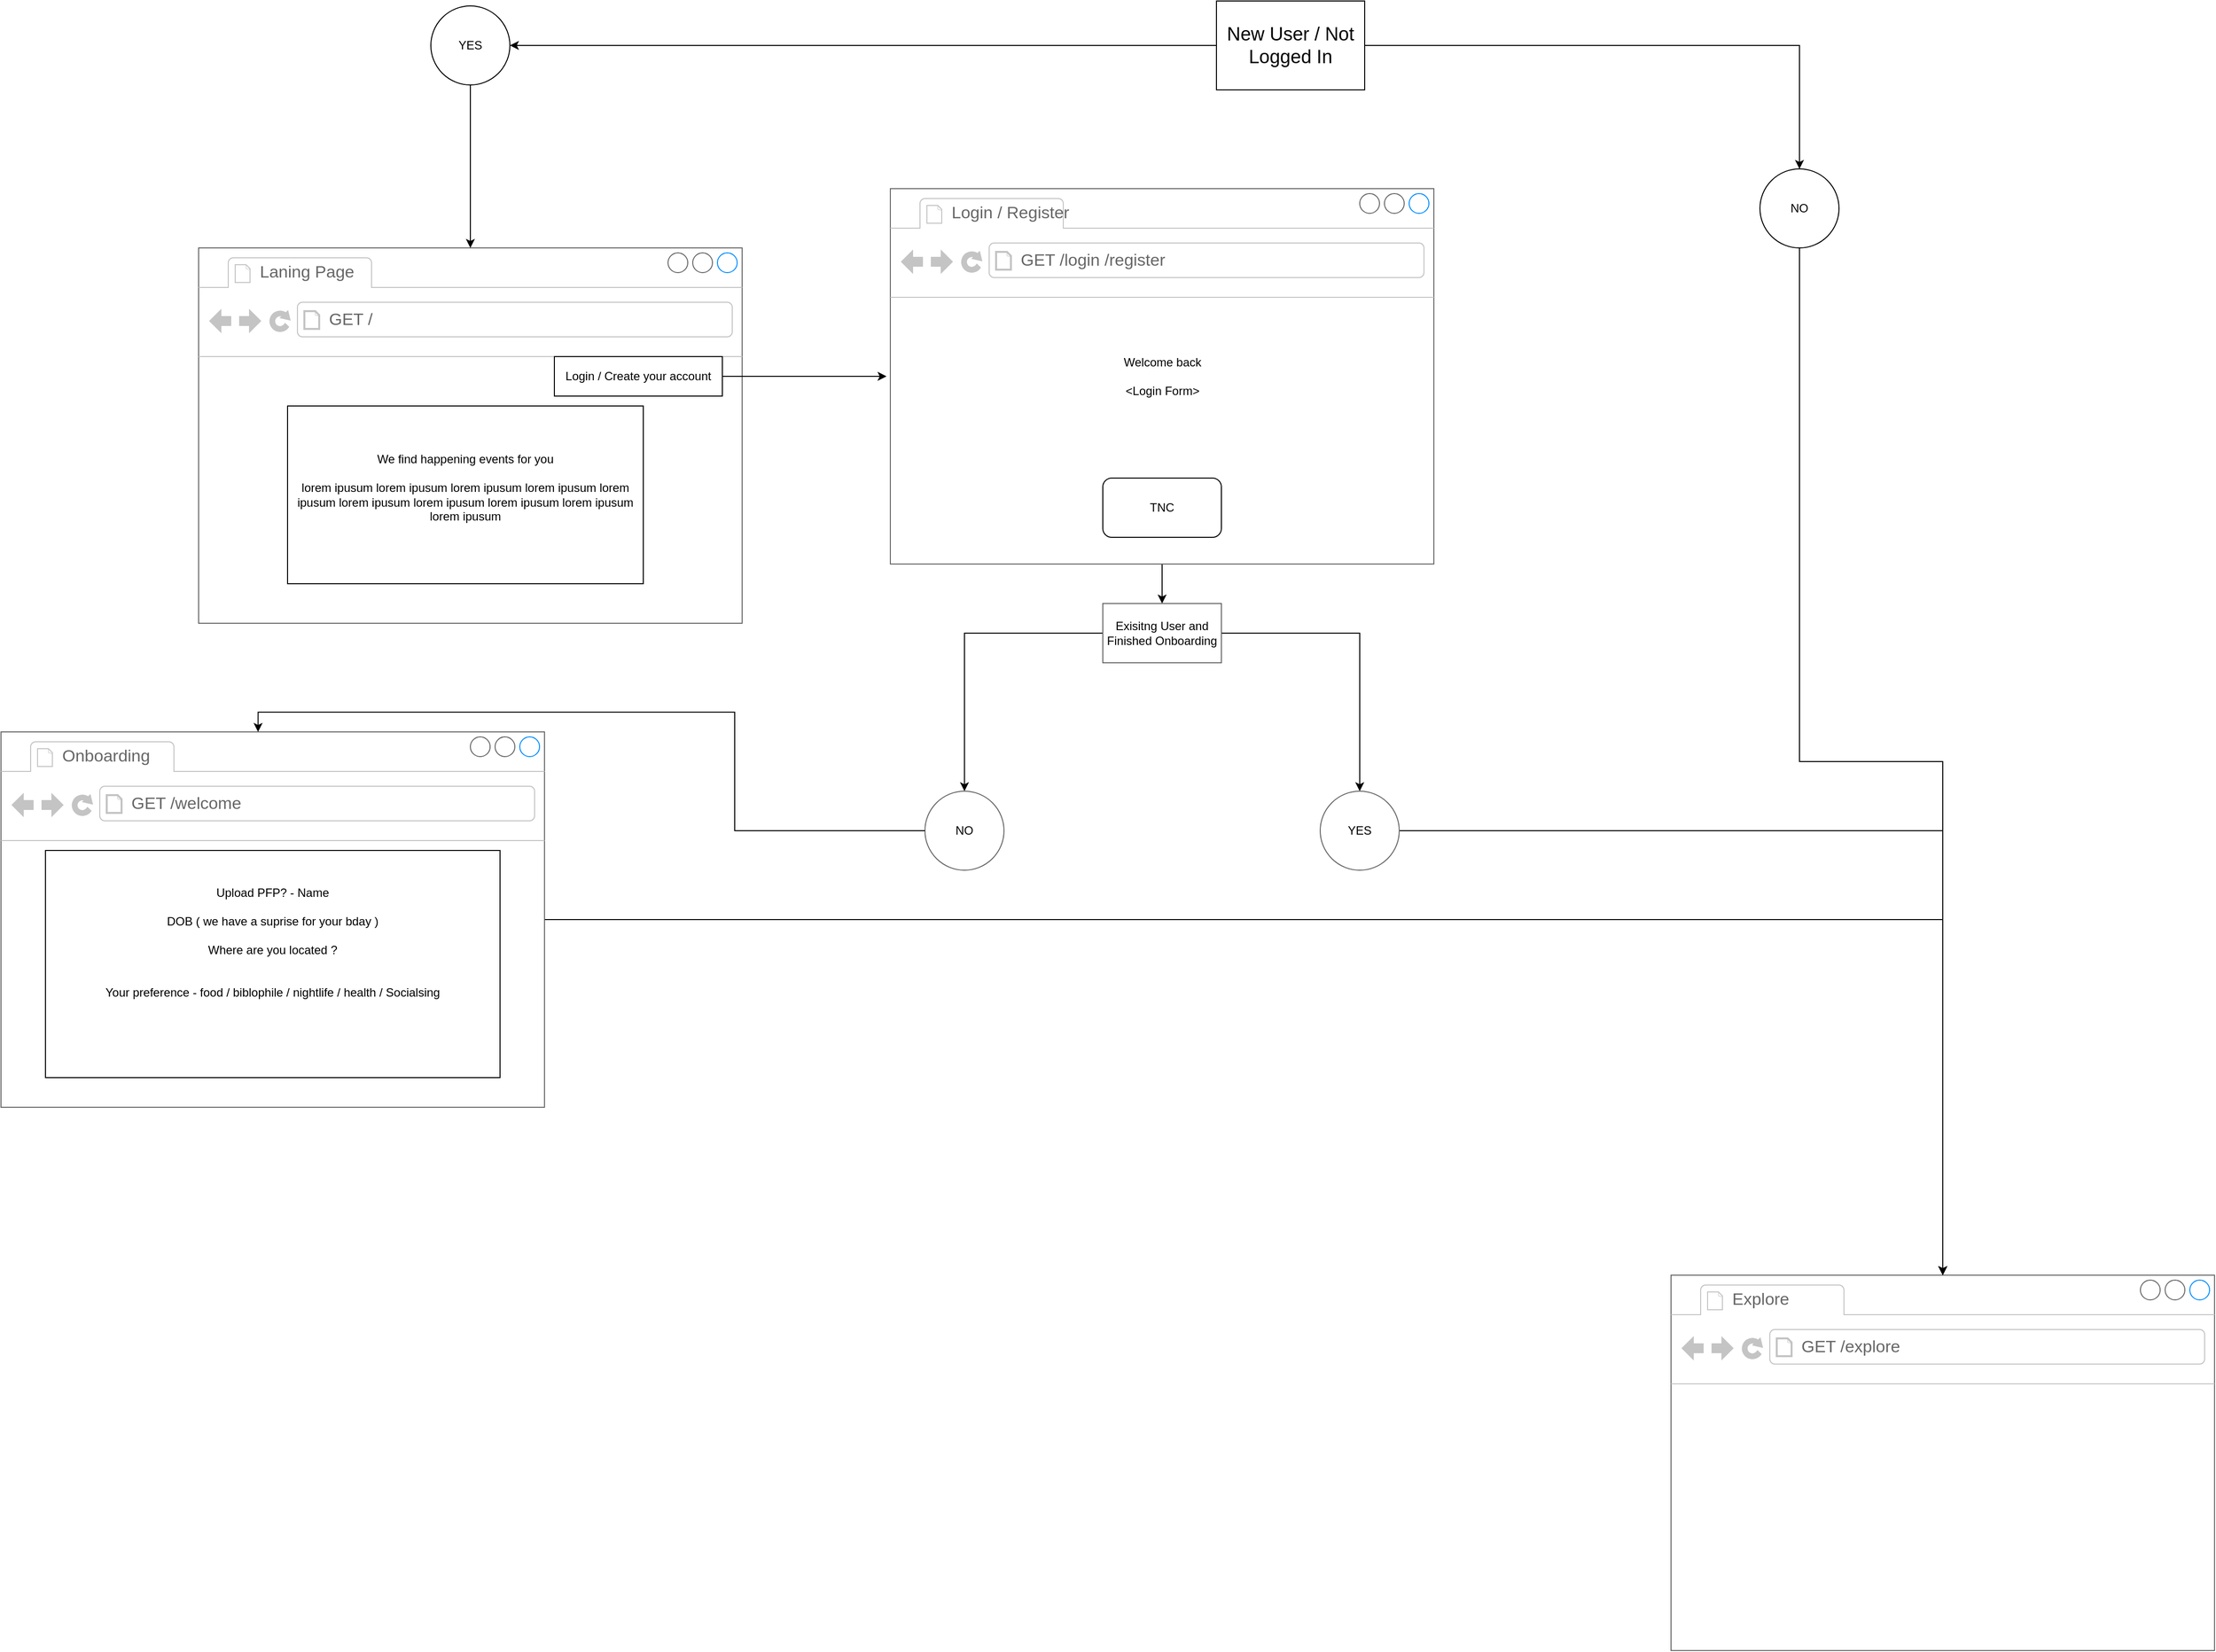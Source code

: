 <mxfile version="24.0.0" type="github">
  <diagram name="Page-1" id="03018318-947c-dd8e-b7a3-06fadd420f32">
    <mxGraphModel dx="2347" dy="1544" grid="1" gridSize="10" guides="1" tooltips="1" connect="1" arrows="1" fold="1" page="1" pageScale="1" pageWidth="1100" pageHeight="850" background="none" math="0" shadow="0">
      <root>
        <mxCell id="0" />
        <mxCell id="1" parent="0" />
        <mxCell id="Y7vJH1Zeq8bYe9jqUG5B-1" value="" style="strokeWidth=1;shadow=0;dashed=0;align=center;html=1;shape=mxgraph.mockup.containers.browserWindow;rSize=0;strokeColor=#666666;strokeColor2=#008cff;strokeColor3=#c4c4c4;mainText=,;recursiveResize=0;" vertex="1" parent="1">
          <mxGeometry x="-130" y="-460" width="550" height="380" as="geometry" />
        </mxCell>
        <mxCell id="Y7vJH1Zeq8bYe9jqUG5B-2" value="Laning Page" style="strokeWidth=1;shadow=0;dashed=0;align=center;html=1;shape=mxgraph.mockup.containers.anchor;fontSize=17;fontColor=#666666;align=left;whiteSpace=wrap;" vertex="1" parent="Y7vJH1Zeq8bYe9jqUG5B-1">
          <mxGeometry x="60" y="12" width="110" height="26" as="geometry" />
        </mxCell>
        <mxCell id="Y7vJH1Zeq8bYe9jqUG5B-3" value="&lt;div&gt;GET /&lt;/div&gt;" style="strokeWidth=1;shadow=0;dashed=0;align=center;html=1;shape=mxgraph.mockup.containers.anchor;rSize=0;fontSize=17;fontColor=#666666;align=left;direction=west;" vertex="1" parent="Y7vJH1Zeq8bYe9jqUG5B-1">
          <mxGeometry x="130" y="60" width="250" height="26" as="geometry" />
        </mxCell>
        <mxCell id="Y7vJH1Zeq8bYe9jqUG5B-4" value="&lt;div&gt;We find happening events for you&lt;/div&gt;&lt;div&gt;&lt;br&gt;&lt;/div&gt;&lt;div&gt;lorem ipusum lorem ipusum lorem ipusum lorem ipusum lorem ipusum lorem ipusum lorem ipusum lorem ipusum lorem ipusum lorem ipusum &lt;/div&gt;&lt;div&gt;&lt;br&gt;&lt;/div&gt;" style="rounded=0;whiteSpace=wrap;html=1;" vertex="1" parent="Y7vJH1Zeq8bYe9jqUG5B-1">
          <mxGeometry x="90" y="160" width="360" height="180" as="geometry" />
        </mxCell>
        <mxCell id="Y7vJH1Zeq8bYe9jqUG5B-5" value="&lt;div&gt;Login / Create your account&lt;/div&gt;" style="rounded=0;whiteSpace=wrap;html=1;" vertex="1" parent="Y7vJH1Zeq8bYe9jqUG5B-1">
          <mxGeometry x="360" y="110" width="170" height="40" as="geometry" />
        </mxCell>
        <mxCell id="Y7vJH1Zeq8bYe9jqUG5B-37" value="" style="edgeStyle=orthogonalEdgeStyle;rounded=0;orthogonalLoop=1;jettySize=auto;html=1;" edge="1" parent="1" source="Y7vJH1Zeq8bYe9jqUG5B-6" target="Y7vJH1Zeq8bYe9jqUG5B-36">
          <mxGeometry relative="1" as="geometry" />
        </mxCell>
        <mxCell id="Y7vJH1Zeq8bYe9jqUG5B-43" value="" style="edgeStyle=orthogonalEdgeStyle;rounded=0;orthogonalLoop=1;jettySize=auto;html=1;" edge="1" parent="1" source="Y7vJH1Zeq8bYe9jqUG5B-6" target="Y7vJH1Zeq8bYe9jqUG5B-42">
          <mxGeometry relative="1" as="geometry" />
        </mxCell>
        <mxCell id="Y7vJH1Zeq8bYe9jqUG5B-6" value="&lt;div style=&quot;font-size: 19px;&quot;&gt;New User / Not Logged In&lt;/div&gt;" style="whiteSpace=wrap;html=1;" vertex="1" parent="1">
          <mxGeometry x="900" y="-710" width="150" height="90" as="geometry" />
        </mxCell>
        <mxCell id="Y7vJH1Zeq8bYe9jqUG5B-47" value="" style="edgeStyle=orthogonalEdgeStyle;rounded=0;orthogonalLoop=1;jettySize=auto;html=1;" edge="1" parent="1" source="Y7vJH1Zeq8bYe9jqUG5B-13" target="Y7vJH1Zeq8bYe9jqUG5B-46">
          <mxGeometry relative="1" as="geometry" />
        </mxCell>
        <mxCell id="Y7vJH1Zeq8bYe9jqUG5B-13" value="&lt;div&gt;Welcome back&lt;/div&gt;&lt;div&gt;&lt;br&gt;&lt;/div&gt;&lt;div&gt;&amp;lt;Login Form&amp;gt;&lt;br&gt;&lt;/div&gt;" style="strokeWidth=1;shadow=0;dashed=0;align=center;html=1;shape=mxgraph.mockup.containers.browserWindow;rSize=0;strokeColor=#666666;strokeColor2=#008cff;strokeColor3=#c4c4c4;mainText=,;recursiveResize=0;" vertex="1" parent="1">
          <mxGeometry x="570" y="-520" width="550" height="380" as="geometry" />
        </mxCell>
        <mxCell id="Y7vJH1Zeq8bYe9jqUG5B-14" value="&lt;div&gt;Login / Register&lt;br&gt;&lt;/div&gt;" style="strokeWidth=1;shadow=0;dashed=0;align=center;html=1;shape=mxgraph.mockup.containers.anchor;fontSize=17;fontColor=#666666;align=left;whiteSpace=wrap;" vertex="1" parent="Y7vJH1Zeq8bYe9jqUG5B-13">
          <mxGeometry x="60" y="12" width="130" height="26" as="geometry" />
        </mxCell>
        <mxCell id="Y7vJH1Zeq8bYe9jqUG5B-15" value="&lt;div&gt;GET /login /register&lt;/div&gt;" style="strokeWidth=1;shadow=0;dashed=0;align=center;html=1;shape=mxgraph.mockup.containers.anchor;rSize=0;fontSize=17;fontColor=#666666;align=left;" vertex="1" parent="Y7vJH1Zeq8bYe9jqUG5B-13">
          <mxGeometry x="130" y="60" width="250" height="26" as="geometry" />
        </mxCell>
        <mxCell id="Y7vJH1Zeq8bYe9jqUG5B-17" value="TNC " style="rounded=1;whiteSpace=wrap;html=1;" vertex="1" parent="Y7vJH1Zeq8bYe9jqUG5B-13">
          <mxGeometry x="215" y="293" width="120" height="60" as="geometry" />
        </mxCell>
        <mxCell id="Y7vJH1Zeq8bYe9jqUG5B-16" style="edgeStyle=orthogonalEdgeStyle;rounded=0;orthogonalLoop=1;jettySize=auto;html=1;entryX=-0.007;entryY=0.5;entryDx=0;entryDy=0;entryPerimeter=0;" edge="1" parent="1" source="Y7vJH1Zeq8bYe9jqUG5B-5" target="Y7vJH1Zeq8bYe9jqUG5B-13">
          <mxGeometry relative="1" as="geometry" />
        </mxCell>
        <mxCell id="Y7vJH1Zeq8bYe9jqUG5B-24" value="&lt;div&gt;&lt;br&gt;&lt;/div&gt;" style="text;html=1;align=center;verticalAlign=middle;resizable=0;points=[];autosize=1;strokeColor=none;fillColor=none;" vertex="1" parent="1">
          <mxGeometry x="555" y="490" width="20" height="30" as="geometry" />
        </mxCell>
        <mxCell id="Y7vJH1Zeq8bYe9jqUG5B-25" value="" style="strokeWidth=1;shadow=0;dashed=0;align=center;html=1;shape=mxgraph.mockup.containers.browserWindow;rSize=0;strokeColor=#666666;strokeColor2=#008cff;strokeColor3=#c4c4c4;mainText=,;recursiveResize=0;" vertex="1" parent="1">
          <mxGeometry x="1360" y="580" width="550" height="380" as="geometry" />
        </mxCell>
        <mxCell id="Y7vJH1Zeq8bYe9jqUG5B-26" value="&lt;div&gt;Explore&lt;/div&gt;" style="strokeWidth=1;shadow=0;dashed=0;align=center;html=1;shape=mxgraph.mockup.containers.anchor;fontSize=17;fontColor=#666666;align=left;whiteSpace=wrap;" vertex="1" parent="Y7vJH1Zeq8bYe9jqUG5B-25">
          <mxGeometry x="60" y="12" width="110" height="26" as="geometry" />
        </mxCell>
        <mxCell id="Y7vJH1Zeq8bYe9jqUG5B-27" value="&lt;div&gt;GET /explore&lt;/div&gt;" style="strokeWidth=1;shadow=0;dashed=0;align=center;html=1;shape=mxgraph.mockup.containers.anchor;rSize=0;fontSize=17;fontColor=#666666;align=left;" vertex="1" parent="Y7vJH1Zeq8bYe9jqUG5B-25">
          <mxGeometry x="130" y="60" width="250" height="26" as="geometry" />
        </mxCell>
        <mxCell id="Y7vJH1Zeq8bYe9jqUG5B-45" style="edgeStyle=orthogonalEdgeStyle;rounded=0;orthogonalLoop=1;jettySize=auto;html=1;" edge="1" parent="1" source="Y7vJH1Zeq8bYe9jqUG5B-36" target="Y7vJH1Zeq8bYe9jqUG5B-25">
          <mxGeometry relative="1" as="geometry" />
        </mxCell>
        <mxCell id="Y7vJH1Zeq8bYe9jqUG5B-36" value="NO" style="ellipse;whiteSpace=wrap;html=1;" vertex="1" parent="1">
          <mxGeometry x="1450" y="-540" width="80" height="80" as="geometry" />
        </mxCell>
        <mxCell id="Y7vJH1Zeq8bYe9jqUG5B-59" style="edgeStyle=orthogonalEdgeStyle;rounded=0;orthogonalLoop=1;jettySize=auto;html=1;" edge="1" parent="1" source="Y7vJH1Zeq8bYe9jqUG5B-18" target="Y7vJH1Zeq8bYe9jqUG5B-25">
          <mxGeometry relative="1" as="geometry" />
        </mxCell>
        <mxCell id="Y7vJH1Zeq8bYe9jqUG5B-18" value="" style="strokeWidth=1;shadow=0;dashed=0;align=center;html=1;shape=mxgraph.mockup.containers.browserWindow;rSize=0;strokeColor=#666666;strokeColor2=#008cff;strokeColor3=#c4c4c4;mainText=,;recursiveResize=0;" vertex="1" parent="1">
          <mxGeometry x="-330" y="30" width="550" height="380" as="geometry" />
        </mxCell>
        <mxCell id="Y7vJH1Zeq8bYe9jqUG5B-19" value="&lt;div&gt;Onboarding&lt;/div&gt;" style="strokeWidth=1;shadow=0;dashed=0;align=center;html=1;shape=mxgraph.mockup.containers.anchor;fontSize=17;fontColor=#666666;align=left;whiteSpace=wrap;" vertex="1" parent="Y7vJH1Zeq8bYe9jqUG5B-18">
          <mxGeometry x="60" y="12" width="110" height="26" as="geometry" />
        </mxCell>
        <mxCell id="Y7vJH1Zeq8bYe9jqUG5B-20" value="GET /welcome" style="strokeWidth=1;shadow=0;dashed=0;align=center;html=1;shape=mxgraph.mockup.containers.anchor;rSize=0;fontSize=17;fontColor=#666666;align=left;" vertex="1" parent="Y7vJH1Zeq8bYe9jqUG5B-18">
          <mxGeometry x="130" y="60" width="250" height="26" as="geometry" />
        </mxCell>
        <mxCell id="Y7vJH1Zeq8bYe9jqUG5B-54" value="&lt;div&gt;Upload PFP? - Name &lt;br&gt;&lt;/div&gt;&lt;div&gt;&lt;br&gt;&lt;/div&gt;&lt;div&gt;DOB ( we have a suprise for your bday )&lt;br&gt;&lt;/div&gt;&lt;div&gt;&lt;br&gt;&lt;/div&gt;&lt;div&gt;Where are you located ?&lt;/div&gt;&lt;div&gt;&lt;br&gt;&lt;/div&gt;&lt;div&gt;&lt;br&gt;&lt;/div&gt;&lt;div&gt;Your preference - food / biblophile / nightlife / health / Socialsing&lt;/div&gt;&lt;div&gt;&lt;br&gt;&lt;/div&gt;&lt;div&gt;&lt;br&gt;&lt;/div&gt;&lt;div&gt;&lt;br&gt;&lt;/div&gt;" style="rounded=0;whiteSpace=wrap;html=1;" vertex="1" parent="Y7vJH1Zeq8bYe9jqUG5B-18">
          <mxGeometry x="45" y="120" width="460" height="230" as="geometry" />
        </mxCell>
        <mxCell id="Y7vJH1Zeq8bYe9jqUG5B-44" style="edgeStyle=orthogonalEdgeStyle;rounded=0;orthogonalLoop=1;jettySize=auto;html=1;" edge="1" parent="1" source="Y7vJH1Zeq8bYe9jqUG5B-42" target="Y7vJH1Zeq8bYe9jqUG5B-1">
          <mxGeometry relative="1" as="geometry" />
        </mxCell>
        <mxCell id="Y7vJH1Zeq8bYe9jqUG5B-42" value="&lt;div&gt;YES&lt;/div&gt;" style="ellipse;whiteSpace=wrap;html=1;" vertex="1" parent="1">
          <mxGeometry x="105" y="-705" width="80" height="80" as="geometry" />
        </mxCell>
        <mxCell id="Y7vJH1Zeq8bYe9jqUG5B-49" value="" style="edgeStyle=orthogonalEdgeStyle;rounded=0;orthogonalLoop=1;jettySize=auto;html=1;" edge="1" parent="1" source="Y7vJH1Zeq8bYe9jqUG5B-46" target="Y7vJH1Zeq8bYe9jqUG5B-48">
          <mxGeometry relative="1" as="geometry" />
        </mxCell>
        <mxCell id="Y7vJH1Zeq8bYe9jqUG5B-52" value="" style="edgeStyle=orthogonalEdgeStyle;rounded=0;orthogonalLoop=1;jettySize=auto;html=1;" edge="1" parent="1" source="Y7vJH1Zeq8bYe9jqUG5B-46" target="Y7vJH1Zeq8bYe9jqUG5B-51">
          <mxGeometry relative="1" as="geometry" />
        </mxCell>
        <mxCell id="Y7vJH1Zeq8bYe9jqUG5B-46" value="&lt;div&gt;Exisitng User and Finished Onboarding&lt;/div&gt;" style="whiteSpace=wrap;html=1;strokeColor=#666666;strokeWidth=1;shadow=0;dashed=0;" vertex="1" parent="1">
          <mxGeometry x="785" y="-100" width="120" height="60" as="geometry" />
        </mxCell>
        <mxCell id="Y7vJH1Zeq8bYe9jqUG5B-48" value="NO" style="ellipse;whiteSpace=wrap;html=1;strokeColor=#666666;strokeWidth=1;shadow=0;dashed=0;" vertex="1" parent="1">
          <mxGeometry x="605" y="90" width="80" height="80" as="geometry" />
        </mxCell>
        <mxCell id="Y7vJH1Zeq8bYe9jqUG5B-53" style="edgeStyle=orthogonalEdgeStyle;rounded=0;orthogonalLoop=1;jettySize=auto;html=1;" edge="1" parent="1" source="Y7vJH1Zeq8bYe9jqUG5B-51" target="Y7vJH1Zeq8bYe9jqUG5B-25">
          <mxGeometry relative="1" as="geometry" />
        </mxCell>
        <mxCell id="Y7vJH1Zeq8bYe9jqUG5B-51" value="YES" style="ellipse;whiteSpace=wrap;html=1;strokeColor=#666666;strokeWidth=1;shadow=0;dashed=0;" vertex="1" parent="1">
          <mxGeometry x="1005" y="90" width="80" height="80" as="geometry" />
        </mxCell>
        <mxCell id="Y7vJH1Zeq8bYe9jqUG5B-60" style="edgeStyle=orthogonalEdgeStyle;rounded=0;orthogonalLoop=1;jettySize=auto;html=1;entryX=0.473;entryY=0;entryDx=0;entryDy=0;entryPerimeter=0;" edge="1" parent="1" source="Y7vJH1Zeq8bYe9jqUG5B-48" target="Y7vJH1Zeq8bYe9jqUG5B-18">
          <mxGeometry relative="1" as="geometry" />
        </mxCell>
      </root>
    </mxGraphModel>
  </diagram>
</mxfile>
